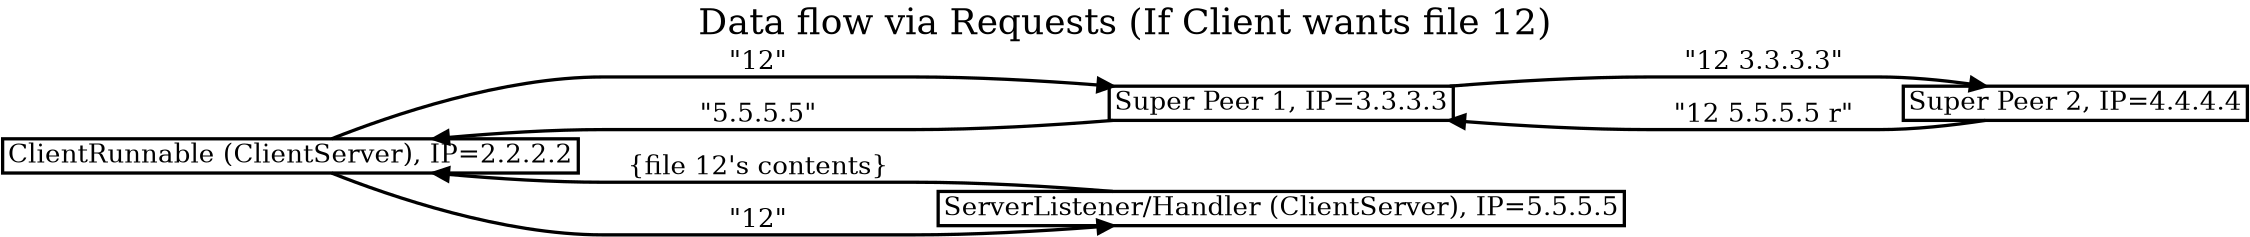 digraph SimpleDataflow {
    rankdir=LR
    size="15,5"
    labelloc=t
    label="Data flow via Requests (If Client wants file 12)"
    fontsize=55.0
    edge [minlen=4, fontsize=40.0,penwidth=5, arrowsize=2.25]
    node [fontsize=40.0, penwidth=5]

    cr [label="ClientRunnable (ClientServer), IP=2.2.2.2", shape=box]
    sp1 [label="Super Peer 1, IP=3.3.3.3", shape=box]
    sp2 [label="Super Peer 2, IP=4.4.4.4", shape=box]
    server[label="ServerListener/Handler (ClientServer), IP=5.5.5.5", shape=box]

    cr -> sp1 [label="\"12\""]
    sp1 -> sp2 [label="\"12 3.3.3.3\""]
    sp2 -> sp1 [label="\"12 5.5.5.5 r\""]
    sp1 -> cr [label="\"5.5.5.5\""]
    cr -> server [label="\"12\""]
    server -> cr [label="{file 12's contents}"]
}

